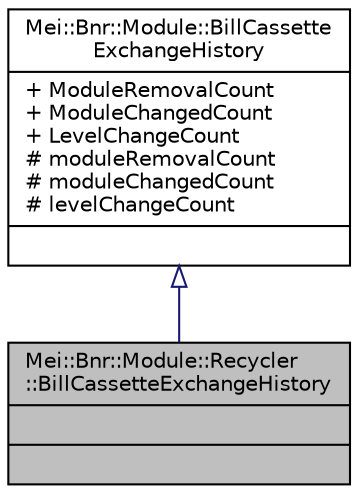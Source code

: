digraph "Mei::Bnr::Module::Recycler::BillCassetteExchangeHistory"
{
  edge [fontname="Helvetica",fontsize="10",labelfontname="Helvetica",labelfontsize="10"];
  node [fontname="Helvetica",fontsize="10",shape=record];
  Node1 [label="{Mei::Bnr::Module::Recycler\l::BillCassetteExchangeHistory\n||}",height=0.2,width=0.4,color="black", fillcolor="grey75", style="filled", fontcolor="black"];
  Node2 -> Node1 [dir="back",color="midnightblue",fontsize="10",style="solid",arrowtail="onormal",fontname="Helvetica"];
  Node2 [label="{Mei::Bnr::Module::BillCassette\lExchangeHistory\n|+ ModuleRemovalCount\l+ ModuleChangedCount\l+ LevelChangeCount\l# moduleRemovalCount\l# moduleChangedCount\l# levelChangeCount\l|}",height=0.2,width=0.4,color="black", fillcolor="white", style="filled",URL="$a00053.html",tooltip="Module::BillCassetteExchangeHistory "];
}
